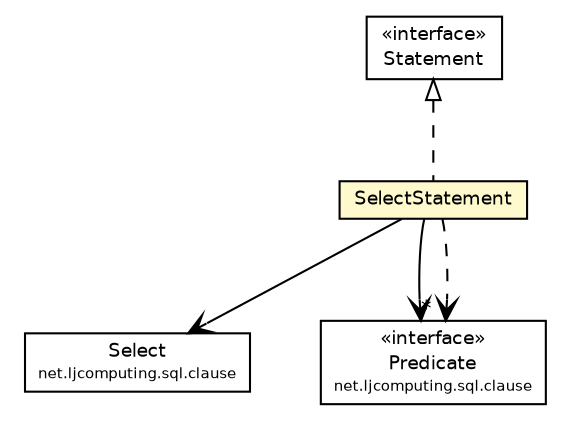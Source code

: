 #!/usr/local/bin/dot
#
# Class diagram 
# Generated by UMLGraph version R5_6 (http://www.umlgraph.org/)
#

digraph G {
	edge [fontname="Helvetica",fontsize=10,labelfontname="Helvetica",labelfontsize=10];
	node [fontname="Helvetica",fontsize=10,shape=plaintext];
	nodesep=0.25;
	ranksep=0.5;
	// net.ljcomputing.sql.clause.Select
	c610 [label=<<table title="net.ljcomputing.sql.clause.Select" border="0" cellborder="1" cellspacing="0" cellpadding="2" port="p" href="../clause/Select.html">
		<tr><td><table border="0" cellspacing="0" cellpadding="1">
<tr><td align="center" balign="center"> Select </td></tr>
<tr><td align="center" balign="center"><font point-size="7.0"> net.ljcomputing.sql.clause </font></td></tr>
		</table></td></tr>
		</table>>, URL="../clause/Select.html", fontname="Helvetica", fontcolor="black", fontsize=9.0];
	// net.ljcomputing.sql.clause.Predicate
	c613 [label=<<table title="net.ljcomputing.sql.clause.Predicate" border="0" cellborder="1" cellspacing="0" cellpadding="2" port="p" href="../clause/Predicate.html">
		<tr><td><table border="0" cellspacing="0" cellpadding="1">
<tr><td align="center" balign="center"> &#171;interface&#187; </td></tr>
<tr><td align="center" balign="center"> Predicate </td></tr>
<tr><td align="center" balign="center"><font point-size="7.0"> net.ljcomputing.sql.clause </font></td></tr>
		</table></td></tr>
		</table>>, URL="../clause/Predicate.html", fontname="Helvetica", fontcolor="black", fontsize=9.0];
	// net.ljcomputing.sql.statement.Statement
	c616 [label=<<table title="net.ljcomputing.sql.statement.Statement" border="0" cellborder="1" cellspacing="0" cellpadding="2" port="p" href="./Statement.html">
		<tr><td><table border="0" cellspacing="0" cellpadding="1">
<tr><td align="center" balign="center"> &#171;interface&#187; </td></tr>
<tr><td align="center" balign="center"> Statement </td></tr>
		</table></td></tr>
		</table>>, URL="./Statement.html", fontname="Helvetica", fontcolor="black", fontsize=9.0];
	// net.ljcomputing.sql.statement.SelectStatement
	c617 [label=<<table title="net.ljcomputing.sql.statement.SelectStatement" border="0" cellborder="1" cellspacing="0" cellpadding="2" port="p" bgcolor="lemonChiffon" href="./SelectStatement.html">
		<tr><td><table border="0" cellspacing="0" cellpadding="1">
<tr><td align="center" balign="center"> SelectStatement </td></tr>
		</table></td></tr>
		</table>>, URL="./SelectStatement.html", fontname="Helvetica", fontcolor="black", fontsize=9.0];
	//net.ljcomputing.sql.statement.SelectStatement implements net.ljcomputing.sql.statement.Statement
	c616:p -> c617:p [dir=back,arrowtail=empty,style=dashed];
	// net.ljcomputing.sql.statement.SelectStatement NAVASSOC net.ljcomputing.sql.clause.Select
	c617:p -> c610:p [taillabel="", label="", headlabel="", fontname="Helvetica", fontcolor="black", fontsize=10.0, color="black", arrowhead=open];
	// net.ljcomputing.sql.statement.SelectStatement NAVASSOC net.ljcomputing.sql.clause.Predicate
	c617:p -> c613:p [taillabel="", label="", headlabel="*", fontname="Helvetica", fontcolor="black", fontsize=10.0, color="black", arrowhead=open];
	// net.ljcomputing.sql.statement.SelectStatement DEPEND net.ljcomputing.sql.clause.Predicate
	c617:p -> c613:p [taillabel="", label="", headlabel="", fontname="Helvetica", fontcolor="black", fontsize=10.0, color="black", arrowhead=open, style=dashed];
}

